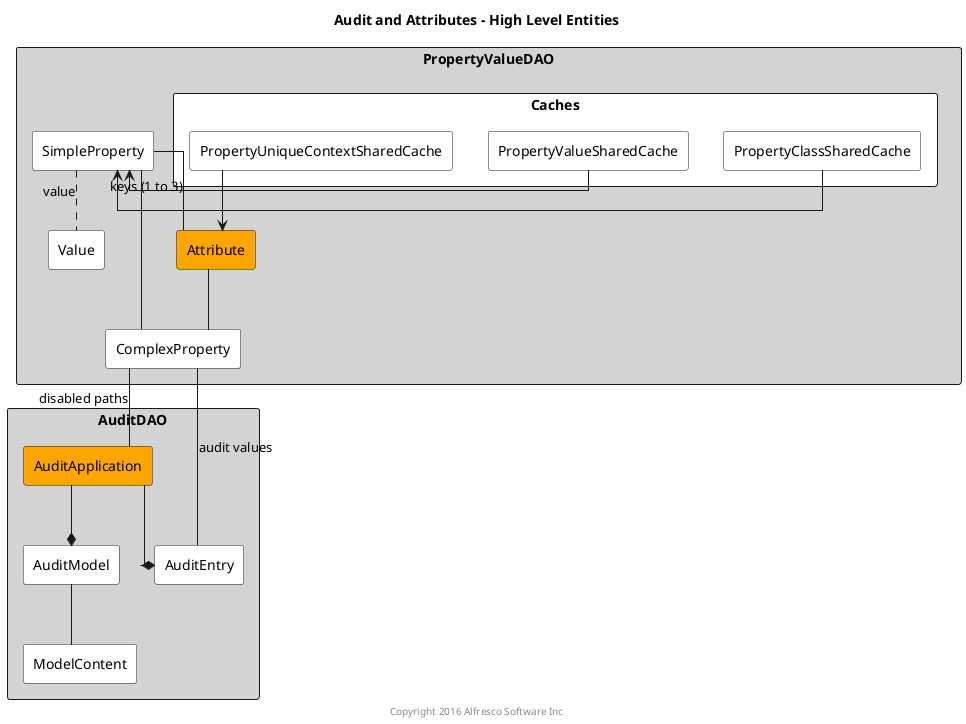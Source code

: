 @startuml

title Audit and Attributes - High Level Entities

skinparam linetype ortho

rectangle AuditDAO #lightgrey {
   rectangle AuditApplication #orange
   rectangle AuditModel #white
   rectangle ModelContent #white
   rectangle AuditEntry #white
}

rectangle PropertyValueDAO #lightgrey {
   rectangle Attribute #orange
   rectangle ComplexProperty #white
   rectangle SimpleProperty #white
   rectangle Value #white
   rectangle Caches #white {
      rectangle PropertyUniqueContextSharedCache #white
      rectangle PropertyClassSharedCache #white
      rectangle PropertyValueSharedCache #white
   }
}

AuditApplication --* AuditModel
AuditApplication --* AuditEntry
AuditModel -- ModelContent
PropertyClassSharedCache ->SimpleProperty
PropertyValueSharedCache ->SimpleProperty
PropertyUniqueContextSharedCache ->Attribute
SimpleProperty .. Value :value
SimpleProperty -- Attribute: keys (1 to 3)
ComplexProperty -- SimpleProperty
ComplexProperty -- AuditEntry :audit values
ComplexProperty -- AuditApplication :disabled paths
Attribute -- ComplexProperty

center footer Copyright 2016 Alfresco Software Inc

@enduml

